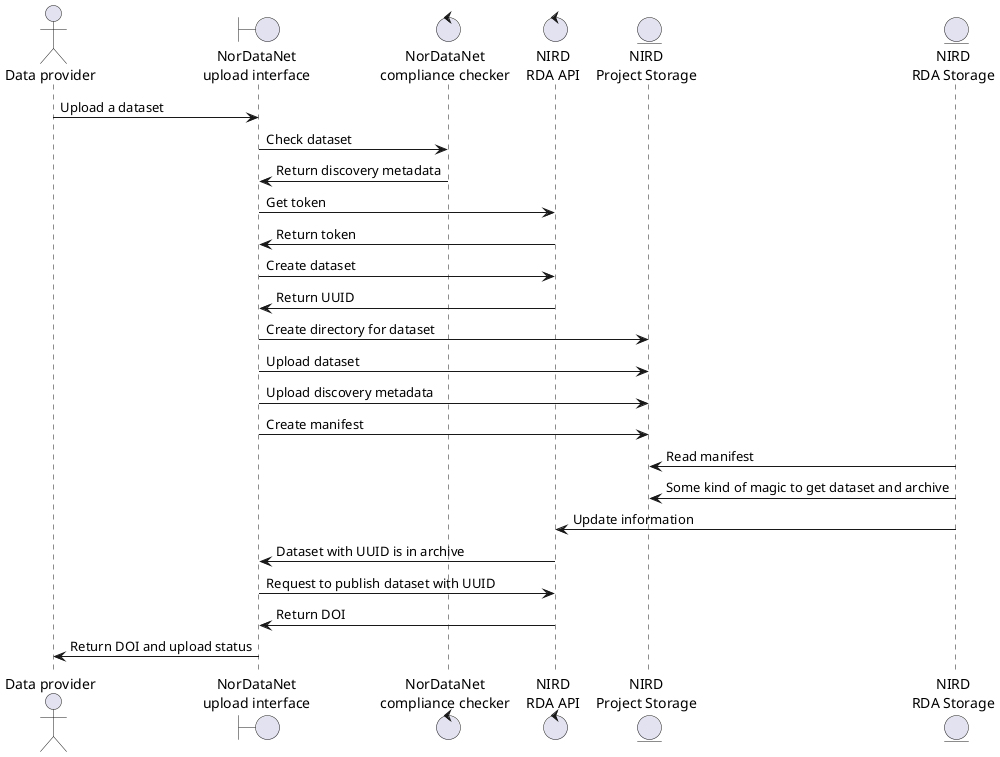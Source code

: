 @startuml
actor DP as "Data provider"
boundary UL as "NorDataNet\nupload interface"
control CC as "NorDataNet\ncompliance checker"
control NIRDA as "NIRD\nRDA API"
entity NIRDPS as "NIRD\nProject Storage"
entity NIRDAR as "NIRD\nRDA Storage"
/'
entity MMD as "Discovery metadata"
entity "UUID"
entity "DOI"
collection "NIRD RDA"
database Foo5
'/
DP -> UL : Upload a dataset
UL -> CC : Check dataset
CC -> UL : Return discovery metadata
UL -> NIRDA : Get token
NIRDA -> UL : Return token
UL -> NIRDA : Create dataset
NIRDA -> UL : Return UUID
UL -> NIRDPS : Create directory for dataset
UL -> NIRDPS : Upload dataset
UL -> NIRDPS : Upload discovery metadata
UL -> NIRDPS : Create manifest
NIRDAR -> NIRDPS: Read manifest
NIRDAR -> NIRDPS : Some kind of magic to get dataset and archive
NIRDAR -> NIRDA : Update information
NIRDA -> UL : Dataset with UUID is in archive
UL -> NIRDA : Request to publish dataset with UUID
NIRDA -> UL : Return DOI
UL -> DP : Return DOI and upload status
@enduml
